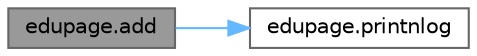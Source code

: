 digraph "edupage.add"
{
 // LATEX_PDF_SIZE
  bgcolor="transparent";
  edge [fontname=Helvetica,fontsize=10,labelfontname=Helvetica,labelfontsize=10];
  node [fontname=Helvetica,fontsize=10,shape=box,height=0.2,width=0.4];
  rankdir="LR";
  Node1 [label="edupage.add",height=0.2,width=0.4,color="gray40", fillcolor="grey60", style="filled", fontcolor="black",tooltip=" "];
  Node1 -> Node2 [color="steelblue1",style="solid"];
  Node2 [label="edupage.printnlog",height=0.2,width=0.4,color="grey40", fillcolor="white", style="filled",URL="$d0/d52/namespaceedupage.html#a2adafa3eaf38d32da372310443e999f3",tooltip=" "];
}
